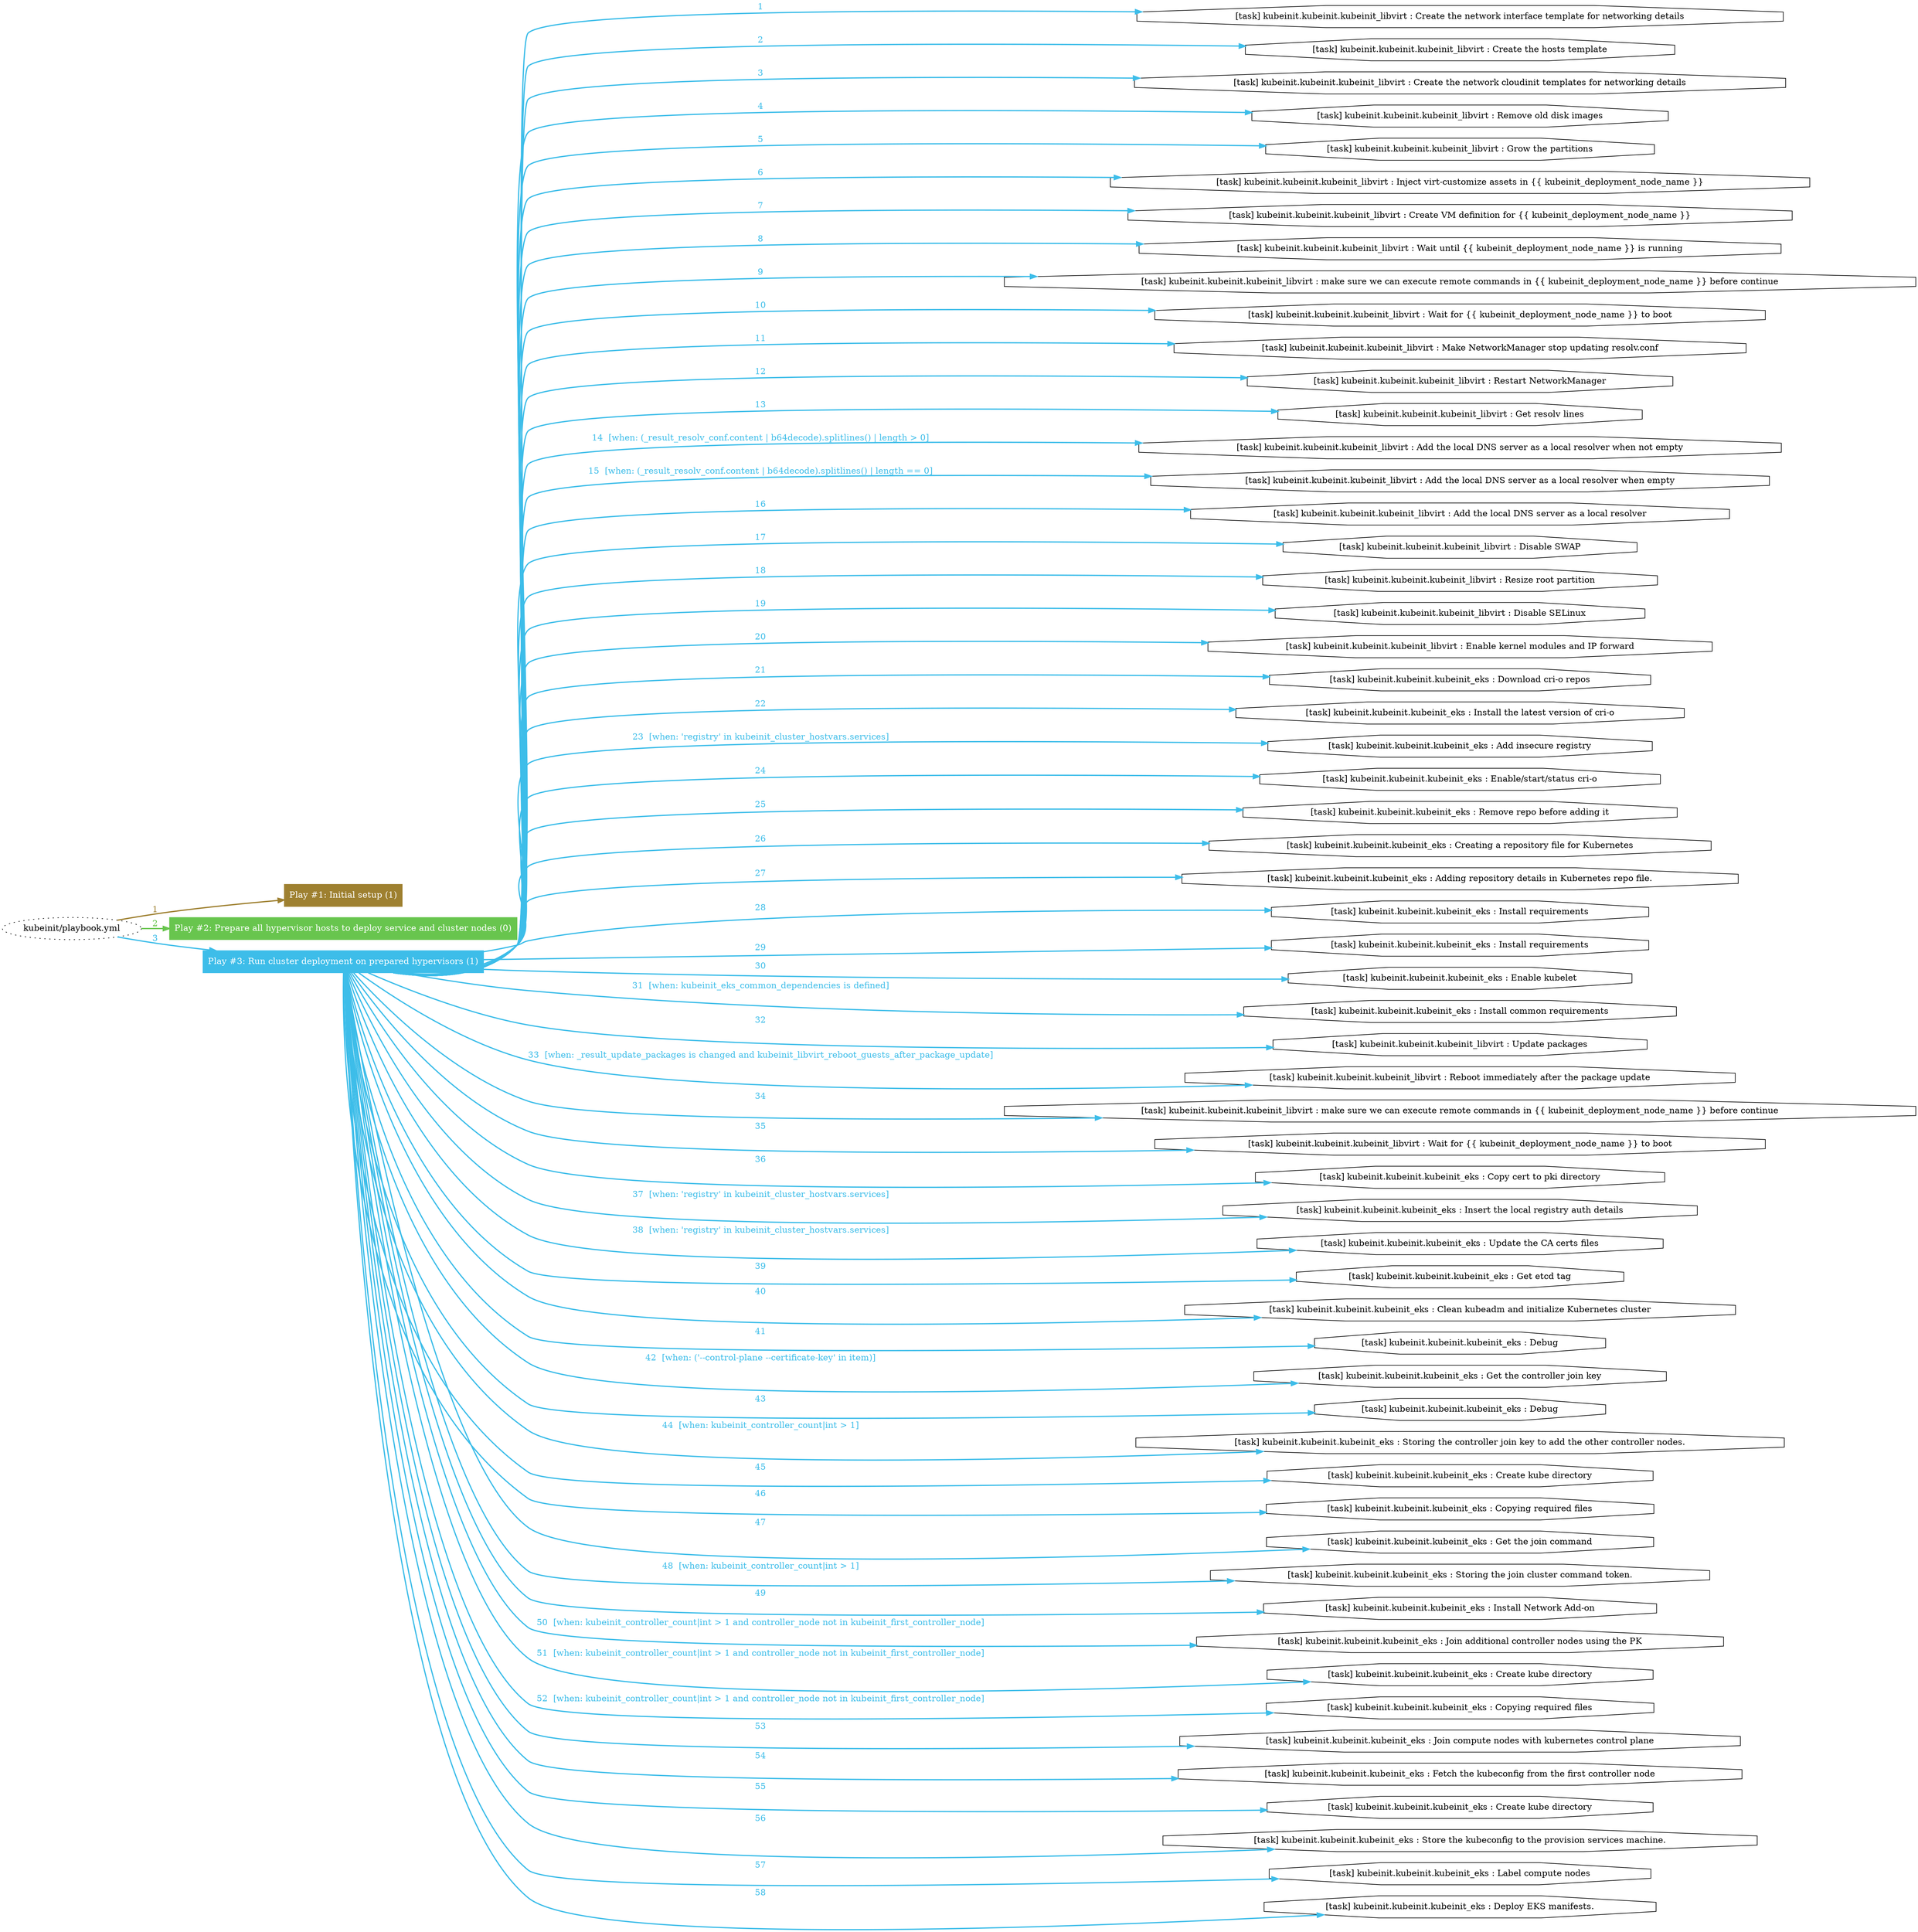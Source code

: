 digraph "kubeinit/playbook.yml "{
	graph [concentrate=true ordering=in rankdir=LR ratio=fill]
	edge [esep=5 sep=10]
	"kubeinit/playbook.yml" [id=root_node style=dotted]
	subgraph "Play #1: Initial setup (1) "{
		"Play #1: Initial setup (1)" [color="#9e8030" fontcolor="#ffffff" id="play_ee431899-fb54-4160-a08e-2430745ffbe1" shape=box style=filled tooltip=localhost]
		"kubeinit/playbook.yml" -> "Play #1: Initial setup (1)" [label=1 color="#9e8030" fontcolor="#9e8030" id="edge_4a3b5d35-c050-47e4-abf5-f589ef97cfe0" style=bold]
	}
	subgraph "Play #2: Prepare all hypervisor hosts to deploy service and cluster nodes (0) "{
		"Play #2: Prepare all hypervisor hosts to deploy service and cluster nodes (0)" [color="#68c54e" fontcolor="#ffffff" id="play_3d6d8284-946b-4c47-b6e1-9e892f2e849e" shape=box style=filled tooltip=""]
		"kubeinit/playbook.yml" -> "Play #2: Prepare all hypervisor hosts to deploy service and cluster nodes (0)" [label=2 color="#68c54e" fontcolor="#68c54e" id="edge_dbb67918-047d-467c-a819-34672be8be86" style=bold]
	}
	subgraph "Play #3: Run cluster deployment on prepared hypervisors (1) "{
		"Play #3: Run cluster deployment on prepared hypervisors (1)" [color="#3dbde9" fontcolor="#ffffff" id="play_64fe1ec6-a696-4d90-b36c-377d6a2c6f0c" shape=box style=filled tooltip=localhost]
		"kubeinit/playbook.yml" -> "Play #3: Run cluster deployment on prepared hypervisors (1)" [label=3 color="#3dbde9" fontcolor="#3dbde9" id="edge_eb1e67e5-0ec3-40f2-81ab-92929cd12f49" style=bold]
		"task_ccec7f2a-55ea-4f10-8803-d86643af1ab7" [label="[task] kubeinit.kubeinit.kubeinit_libvirt : Create the network interface template for networking details" id="task_ccec7f2a-55ea-4f10-8803-d86643af1ab7" shape=octagon tooltip="[task] kubeinit.kubeinit.kubeinit_libvirt : Create the network interface template for networking details"]
		"Play #3: Run cluster deployment on prepared hypervisors (1)" -> "task_ccec7f2a-55ea-4f10-8803-d86643af1ab7" [label=1 color="#3dbde9" fontcolor="#3dbde9" id="edge_69bea654-4933-44ca-997d-def411364fa7" style=bold]
		"task_66be8fd3-78ad-4cc9-9187-6bae42a498d1" [label="[task] kubeinit.kubeinit.kubeinit_libvirt : Create the hosts template" id="task_66be8fd3-78ad-4cc9-9187-6bae42a498d1" shape=octagon tooltip="[task] kubeinit.kubeinit.kubeinit_libvirt : Create the hosts template"]
		"Play #3: Run cluster deployment on prepared hypervisors (1)" -> "task_66be8fd3-78ad-4cc9-9187-6bae42a498d1" [label=2 color="#3dbde9" fontcolor="#3dbde9" id="edge_bda5d296-9081-4921-bc8f-f4a485b590f4" style=bold]
		"task_e321e443-21da-4d09-bb67-0548fbfc447f" [label="[task] kubeinit.kubeinit.kubeinit_libvirt : Create the network cloudinit templates for networking details" id="task_e321e443-21da-4d09-bb67-0548fbfc447f" shape=octagon tooltip="[task] kubeinit.kubeinit.kubeinit_libvirt : Create the network cloudinit templates for networking details"]
		"Play #3: Run cluster deployment on prepared hypervisors (1)" -> "task_e321e443-21da-4d09-bb67-0548fbfc447f" [label=3 color="#3dbde9" fontcolor="#3dbde9" id="edge_bd2760ed-b513-4212-ab85-3f2066d7d923" style=bold]
		"task_d344de2e-eb89-443c-93fa-84a868db30e5" [label="[task] kubeinit.kubeinit.kubeinit_libvirt : Remove old disk images" id="task_d344de2e-eb89-443c-93fa-84a868db30e5" shape=octagon tooltip="[task] kubeinit.kubeinit.kubeinit_libvirt : Remove old disk images"]
		"Play #3: Run cluster deployment on prepared hypervisors (1)" -> "task_d344de2e-eb89-443c-93fa-84a868db30e5" [label=4 color="#3dbde9" fontcolor="#3dbde9" id="edge_98d11630-4fd1-46b4-8734-342c9c7bee52" style=bold]
		"task_ca9ef1df-7b4b-464b-ab35-99199262794d" [label="[task] kubeinit.kubeinit.kubeinit_libvirt : Grow the partitions" id="task_ca9ef1df-7b4b-464b-ab35-99199262794d" shape=octagon tooltip="[task] kubeinit.kubeinit.kubeinit_libvirt : Grow the partitions"]
		"Play #3: Run cluster deployment on prepared hypervisors (1)" -> "task_ca9ef1df-7b4b-464b-ab35-99199262794d" [label=5 color="#3dbde9" fontcolor="#3dbde9" id="edge_0fa88911-e924-4861-8eb3-d176ff0ed80d" style=bold]
		"task_3798217e-bc5e-476f-ad9b-ae61014a45c8" [label="[task] kubeinit.kubeinit.kubeinit_libvirt : Inject virt-customize assets in {{ kubeinit_deployment_node_name }}" id="task_3798217e-bc5e-476f-ad9b-ae61014a45c8" shape=octagon tooltip="[task] kubeinit.kubeinit.kubeinit_libvirt : Inject virt-customize assets in {{ kubeinit_deployment_node_name }}"]
		"Play #3: Run cluster deployment on prepared hypervisors (1)" -> "task_3798217e-bc5e-476f-ad9b-ae61014a45c8" [label=6 color="#3dbde9" fontcolor="#3dbde9" id="edge_477aec2a-5343-4d5e-ae66-39b5b6aad433" style=bold]
		"task_497007e0-ec79-481c-993d-2d5d23061ad0" [label="[task] kubeinit.kubeinit.kubeinit_libvirt : Create VM definition for {{ kubeinit_deployment_node_name }}" id="task_497007e0-ec79-481c-993d-2d5d23061ad0" shape=octagon tooltip="[task] kubeinit.kubeinit.kubeinit_libvirt : Create VM definition for {{ kubeinit_deployment_node_name }}"]
		"Play #3: Run cluster deployment on prepared hypervisors (1)" -> "task_497007e0-ec79-481c-993d-2d5d23061ad0" [label=7 color="#3dbde9" fontcolor="#3dbde9" id="edge_2846ca85-f67b-4bf3-a315-e03b296079f9" style=bold]
		"task_e668c05d-f642-460e-a0f2-e76068477724" [label="[task] kubeinit.kubeinit.kubeinit_libvirt : Wait until {{ kubeinit_deployment_node_name }} is running" id="task_e668c05d-f642-460e-a0f2-e76068477724" shape=octagon tooltip="[task] kubeinit.kubeinit.kubeinit_libvirt : Wait until {{ kubeinit_deployment_node_name }} is running"]
		"Play #3: Run cluster deployment on prepared hypervisors (1)" -> "task_e668c05d-f642-460e-a0f2-e76068477724" [label=8 color="#3dbde9" fontcolor="#3dbde9" id="edge_b8a7b3a2-72bb-4e89-8445-075307dbc10a" style=bold]
		"task_6b31f754-15d1-42a1-83b1-689aa37b6260" [label="[task] kubeinit.kubeinit.kubeinit_libvirt : make sure we can execute remote commands in {{ kubeinit_deployment_node_name }} before continue" id="task_6b31f754-15d1-42a1-83b1-689aa37b6260" shape=octagon tooltip="[task] kubeinit.kubeinit.kubeinit_libvirt : make sure we can execute remote commands in {{ kubeinit_deployment_node_name }} before continue"]
		"Play #3: Run cluster deployment on prepared hypervisors (1)" -> "task_6b31f754-15d1-42a1-83b1-689aa37b6260" [label=9 color="#3dbde9" fontcolor="#3dbde9" id="edge_b0dda92b-7d96-4b2f-9b8c-24ccf1ea459c" style=bold]
		"task_037641e2-e36c-4307-96c3-956bd955a3ed" [label="[task] kubeinit.kubeinit.kubeinit_libvirt : Wait for {{ kubeinit_deployment_node_name }} to boot" id="task_037641e2-e36c-4307-96c3-956bd955a3ed" shape=octagon tooltip="[task] kubeinit.kubeinit.kubeinit_libvirt : Wait for {{ kubeinit_deployment_node_name }} to boot"]
		"Play #3: Run cluster deployment on prepared hypervisors (1)" -> "task_037641e2-e36c-4307-96c3-956bd955a3ed" [label=10 color="#3dbde9" fontcolor="#3dbde9" id="edge_536a8a28-31f5-4bd6-8104-7104afb2cd30" style=bold]
		"task_ce3d73a1-5220-4435-936f-83c8f60913c9" [label="[task] kubeinit.kubeinit.kubeinit_libvirt : Make NetworkManager stop updating resolv.conf" id="task_ce3d73a1-5220-4435-936f-83c8f60913c9" shape=octagon tooltip="[task] kubeinit.kubeinit.kubeinit_libvirt : Make NetworkManager stop updating resolv.conf"]
		"Play #3: Run cluster deployment on prepared hypervisors (1)" -> "task_ce3d73a1-5220-4435-936f-83c8f60913c9" [label=11 color="#3dbde9" fontcolor="#3dbde9" id="edge_7a13371b-5911-4e1d-b931-c0e61b027f8b" style=bold]
		"task_e63f05d4-479f-4012-b43f-49bb1cb38659" [label="[task] kubeinit.kubeinit.kubeinit_libvirt : Restart NetworkManager" id="task_e63f05d4-479f-4012-b43f-49bb1cb38659" shape=octagon tooltip="[task] kubeinit.kubeinit.kubeinit_libvirt : Restart NetworkManager"]
		"Play #3: Run cluster deployment on prepared hypervisors (1)" -> "task_e63f05d4-479f-4012-b43f-49bb1cb38659" [label=12 color="#3dbde9" fontcolor="#3dbde9" id="edge_67961192-8e1c-4859-82c4-dd40868e75ae" style=bold]
		"task_5274b47d-a29e-457d-a749-36e838550c01" [label="[task] kubeinit.kubeinit.kubeinit_libvirt : Get resolv lines" id="task_5274b47d-a29e-457d-a749-36e838550c01" shape=octagon tooltip="[task] kubeinit.kubeinit.kubeinit_libvirt : Get resolv lines"]
		"Play #3: Run cluster deployment on prepared hypervisors (1)" -> "task_5274b47d-a29e-457d-a749-36e838550c01" [label=13 color="#3dbde9" fontcolor="#3dbde9" id="edge_810955c2-003b-4bcb-b36b-4113cd06cc96" style=bold]
		"task_d5270485-4d44-40d2-9f89-9d19a8fcdd56" [label="[task] kubeinit.kubeinit.kubeinit_libvirt : Add the local DNS server as a local resolver when not empty" id="task_d5270485-4d44-40d2-9f89-9d19a8fcdd56" shape=octagon tooltip="[task] kubeinit.kubeinit.kubeinit_libvirt : Add the local DNS server as a local resolver when not empty"]
		"Play #3: Run cluster deployment on prepared hypervisors (1)" -> "task_d5270485-4d44-40d2-9f89-9d19a8fcdd56" [label="14  [when: (_result_resolv_conf.content | b64decode).splitlines() | length > 0]" color="#3dbde9" fontcolor="#3dbde9" id="edge_99cd0585-f588-4196-95ad-53f6badfb6ae" style=bold]
		"task_15e4a3c1-9e10-468b-89ac-e122bc07fd8a" [label="[task] kubeinit.kubeinit.kubeinit_libvirt : Add the local DNS server as a local resolver when empty" id="task_15e4a3c1-9e10-468b-89ac-e122bc07fd8a" shape=octagon tooltip="[task] kubeinit.kubeinit.kubeinit_libvirt : Add the local DNS server as a local resolver when empty"]
		"Play #3: Run cluster deployment on prepared hypervisors (1)" -> "task_15e4a3c1-9e10-468b-89ac-e122bc07fd8a" [label="15  [when: (_result_resolv_conf.content | b64decode).splitlines() | length == 0]" color="#3dbde9" fontcolor="#3dbde9" id="edge_b200c68f-cf06-4f53-ab4c-64e38820417a" style=bold]
		"task_557337f5-b06f-4225-a5d2-955c6fb364f5" [label="[task] kubeinit.kubeinit.kubeinit_libvirt : Add the local DNS server as a local resolver" id="task_557337f5-b06f-4225-a5d2-955c6fb364f5" shape=octagon tooltip="[task] kubeinit.kubeinit.kubeinit_libvirt : Add the local DNS server as a local resolver"]
		"Play #3: Run cluster deployment on prepared hypervisors (1)" -> "task_557337f5-b06f-4225-a5d2-955c6fb364f5" [label=16 color="#3dbde9" fontcolor="#3dbde9" id="edge_ac26b7d0-7a30-4e4e-bae5-d91648d017d9" style=bold]
		"task_84facef0-a97b-48a0-b083-e375058113b3" [label="[task] kubeinit.kubeinit.kubeinit_libvirt : Disable SWAP" id="task_84facef0-a97b-48a0-b083-e375058113b3" shape=octagon tooltip="[task] kubeinit.kubeinit.kubeinit_libvirt : Disable SWAP"]
		"Play #3: Run cluster deployment on prepared hypervisors (1)" -> "task_84facef0-a97b-48a0-b083-e375058113b3" [label=17 color="#3dbde9" fontcolor="#3dbde9" id="edge_c29462d6-e884-4272-aed2-f6b2bbf777ce" style=bold]
		"task_97fc5dbc-7a91-4024-9b7f-7b94262de709" [label="[task] kubeinit.kubeinit.kubeinit_libvirt : Resize root partition" id="task_97fc5dbc-7a91-4024-9b7f-7b94262de709" shape=octagon tooltip="[task] kubeinit.kubeinit.kubeinit_libvirt : Resize root partition"]
		"Play #3: Run cluster deployment on prepared hypervisors (1)" -> "task_97fc5dbc-7a91-4024-9b7f-7b94262de709" [label=18 color="#3dbde9" fontcolor="#3dbde9" id="edge_7ddfe026-2658-4b57-b9b6-cb072a54f6cc" style=bold]
		"task_16b3f5c9-efd2-44f0-b65c-e8eece3bfbc6" [label="[task] kubeinit.kubeinit.kubeinit_libvirt : Disable SELinux" id="task_16b3f5c9-efd2-44f0-b65c-e8eece3bfbc6" shape=octagon tooltip="[task] kubeinit.kubeinit.kubeinit_libvirt : Disable SELinux"]
		"Play #3: Run cluster deployment on prepared hypervisors (1)" -> "task_16b3f5c9-efd2-44f0-b65c-e8eece3bfbc6" [label=19 color="#3dbde9" fontcolor="#3dbde9" id="edge_e979bafd-7e29-4b50-bebe-9e5bd1ed0284" style=bold]
		"task_862b4212-f727-4395-8b2e-6cb9c119d4f9" [label="[task] kubeinit.kubeinit.kubeinit_libvirt : Enable kernel modules and IP forward" id="task_862b4212-f727-4395-8b2e-6cb9c119d4f9" shape=octagon tooltip="[task] kubeinit.kubeinit.kubeinit_libvirt : Enable kernel modules and IP forward"]
		"Play #3: Run cluster deployment on prepared hypervisors (1)" -> "task_862b4212-f727-4395-8b2e-6cb9c119d4f9" [label=20 color="#3dbde9" fontcolor="#3dbde9" id="edge_78291bc0-9cee-422c-ac11-93cb40c3cab2" style=bold]
		"task_8144ab3e-5ea8-47af-ab8b-7bf44d99b572" [label="[task] kubeinit.kubeinit.kubeinit_eks : Download cri-o repos" id="task_8144ab3e-5ea8-47af-ab8b-7bf44d99b572" shape=octagon tooltip="[task] kubeinit.kubeinit.kubeinit_eks : Download cri-o repos"]
		"Play #3: Run cluster deployment on prepared hypervisors (1)" -> "task_8144ab3e-5ea8-47af-ab8b-7bf44d99b572" [label=21 color="#3dbde9" fontcolor="#3dbde9" id="edge_72575571-477b-46e1-998b-5e178cf6ee72" style=bold]
		"task_cab6244b-54c6-4d0d-9062-8551c88b23eb" [label="[task] kubeinit.kubeinit.kubeinit_eks : Install the latest version of cri-o" id="task_cab6244b-54c6-4d0d-9062-8551c88b23eb" shape=octagon tooltip="[task] kubeinit.kubeinit.kubeinit_eks : Install the latest version of cri-o"]
		"Play #3: Run cluster deployment on prepared hypervisors (1)" -> "task_cab6244b-54c6-4d0d-9062-8551c88b23eb" [label=22 color="#3dbde9" fontcolor="#3dbde9" id="edge_9048b73d-e454-47c0-862d-ab0d8b05b1fe" style=bold]
		"task_62c1b09f-0ead-4ede-b716-a84a594e5d68" [label="[task] kubeinit.kubeinit.kubeinit_eks : Add insecure registry" id="task_62c1b09f-0ead-4ede-b716-a84a594e5d68" shape=octagon tooltip="[task] kubeinit.kubeinit.kubeinit_eks : Add insecure registry"]
		"Play #3: Run cluster deployment on prepared hypervisors (1)" -> "task_62c1b09f-0ead-4ede-b716-a84a594e5d68" [label="23  [when: 'registry' in kubeinit_cluster_hostvars.services]" color="#3dbde9" fontcolor="#3dbde9" id="edge_ecc78af4-bf4d-42bc-ad36-4f411b859b7a" style=bold]
		"task_1b2fad9d-9e14-47e1-941f-1dc6f4a5f7e0" [label="[task] kubeinit.kubeinit.kubeinit_eks : Enable/start/status cri-o" id="task_1b2fad9d-9e14-47e1-941f-1dc6f4a5f7e0" shape=octagon tooltip="[task] kubeinit.kubeinit.kubeinit_eks : Enable/start/status cri-o"]
		"Play #3: Run cluster deployment on prepared hypervisors (1)" -> "task_1b2fad9d-9e14-47e1-941f-1dc6f4a5f7e0" [label=24 color="#3dbde9" fontcolor="#3dbde9" id="edge_e6a7b090-8ee9-43f3-992f-b022c5cd82f7" style=bold]
		"task_cfe2995e-3843-4f43-bf54-cf64e1d5fbb0" [label="[task] kubeinit.kubeinit.kubeinit_eks : Remove repo before adding it" id="task_cfe2995e-3843-4f43-bf54-cf64e1d5fbb0" shape=octagon tooltip="[task] kubeinit.kubeinit.kubeinit_eks : Remove repo before adding it"]
		"Play #3: Run cluster deployment on prepared hypervisors (1)" -> "task_cfe2995e-3843-4f43-bf54-cf64e1d5fbb0" [label=25 color="#3dbde9" fontcolor="#3dbde9" id="edge_755ea200-38e1-4bad-b616-1b9b39550bd7" style=bold]
		"task_5b3f2856-affc-49ce-a6ca-c1625759af64" [label="[task] kubeinit.kubeinit.kubeinit_eks : Creating a repository file for Kubernetes" id="task_5b3f2856-affc-49ce-a6ca-c1625759af64" shape=octagon tooltip="[task] kubeinit.kubeinit.kubeinit_eks : Creating a repository file for Kubernetes"]
		"Play #3: Run cluster deployment on prepared hypervisors (1)" -> "task_5b3f2856-affc-49ce-a6ca-c1625759af64" [label=26 color="#3dbde9" fontcolor="#3dbde9" id="edge_95d868b9-14bd-432e-806d-a4e924898bc7" style=bold]
		"task_14ccf308-2d62-4750-8eb3-111a5b767ecf" [label="[task] kubeinit.kubeinit.kubeinit_eks : Adding repository details in Kubernetes repo file." id="task_14ccf308-2d62-4750-8eb3-111a5b767ecf" shape=octagon tooltip="[task] kubeinit.kubeinit.kubeinit_eks : Adding repository details in Kubernetes repo file."]
		"Play #3: Run cluster deployment on prepared hypervisors (1)" -> "task_14ccf308-2d62-4750-8eb3-111a5b767ecf" [label=27 color="#3dbde9" fontcolor="#3dbde9" id="edge_d68a4d1b-fa2e-415e-b9e2-d03df08ca5f0" style=bold]
		"task_410715cc-a30c-4e3c-bd3c-bf3f75fd91b7" [label="[task] kubeinit.kubeinit.kubeinit_eks : Install requirements" id="task_410715cc-a30c-4e3c-bd3c-bf3f75fd91b7" shape=octagon tooltip="[task] kubeinit.kubeinit.kubeinit_eks : Install requirements"]
		"Play #3: Run cluster deployment on prepared hypervisors (1)" -> "task_410715cc-a30c-4e3c-bd3c-bf3f75fd91b7" [label=28 color="#3dbde9" fontcolor="#3dbde9" id="edge_1251acdc-1ddc-4000-82b7-bfa92633e3cb" style=bold]
		"task_4c62e47e-d13a-4ffc-90ac-d4412ad1cbf5" [label="[task] kubeinit.kubeinit.kubeinit_eks : Install requirements" id="task_4c62e47e-d13a-4ffc-90ac-d4412ad1cbf5" shape=octagon tooltip="[task] kubeinit.kubeinit.kubeinit_eks : Install requirements"]
		"Play #3: Run cluster deployment on prepared hypervisors (1)" -> "task_4c62e47e-d13a-4ffc-90ac-d4412ad1cbf5" [label=29 color="#3dbde9" fontcolor="#3dbde9" id="edge_4d6b91db-72e7-41e2-8e8b-e392997b1cfe" style=bold]
		"task_0ba9b313-760b-4301-afed-4c6e05c252ea" [label="[task] kubeinit.kubeinit.kubeinit_eks : Enable kubelet" id="task_0ba9b313-760b-4301-afed-4c6e05c252ea" shape=octagon tooltip="[task] kubeinit.kubeinit.kubeinit_eks : Enable kubelet"]
		"Play #3: Run cluster deployment on prepared hypervisors (1)" -> "task_0ba9b313-760b-4301-afed-4c6e05c252ea" [label=30 color="#3dbde9" fontcolor="#3dbde9" id="edge_6f63b2fe-9f80-4f43-9faf-414756a3f5d9" style=bold]
		"task_b421ce12-068d-4bae-b9ae-1f9a95e4c6e8" [label="[task] kubeinit.kubeinit.kubeinit_eks : Install common requirements" id="task_b421ce12-068d-4bae-b9ae-1f9a95e4c6e8" shape=octagon tooltip="[task] kubeinit.kubeinit.kubeinit_eks : Install common requirements"]
		"Play #3: Run cluster deployment on prepared hypervisors (1)" -> "task_b421ce12-068d-4bae-b9ae-1f9a95e4c6e8" [label="31  [when: kubeinit_eks_common_dependencies is defined]" color="#3dbde9" fontcolor="#3dbde9" id="edge_670d7810-a06c-4c3c-b631-599451d9404b" style=bold]
		"task_a0f5fd11-1c17-46d7-97cf-1bd7fdef7172" [label="[task] kubeinit.kubeinit.kubeinit_libvirt : Update packages" id="task_a0f5fd11-1c17-46d7-97cf-1bd7fdef7172" shape=octagon tooltip="[task] kubeinit.kubeinit.kubeinit_libvirt : Update packages"]
		"Play #3: Run cluster deployment on prepared hypervisors (1)" -> "task_a0f5fd11-1c17-46d7-97cf-1bd7fdef7172" [label=32 color="#3dbde9" fontcolor="#3dbde9" id="edge_c5249156-b0ba-4812-ab48-5cecf108f038" style=bold]
		"task_1347fb5c-95d9-4590-99e6-36c71c9eb5fc" [label="[task] kubeinit.kubeinit.kubeinit_libvirt : Reboot immediately after the package update" id="task_1347fb5c-95d9-4590-99e6-36c71c9eb5fc" shape=octagon tooltip="[task] kubeinit.kubeinit.kubeinit_libvirt : Reboot immediately after the package update"]
		"Play #3: Run cluster deployment on prepared hypervisors (1)" -> "task_1347fb5c-95d9-4590-99e6-36c71c9eb5fc" [label="33  [when: _result_update_packages is changed and kubeinit_libvirt_reboot_guests_after_package_update]" color="#3dbde9" fontcolor="#3dbde9" id="edge_11a5c8cc-59e9-4c8c-bd44-787f4f893bcf" style=bold]
		"task_92f98260-1d44-4127-b8a5-5c5b1d0e98fc" [label="[task] kubeinit.kubeinit.kubeinit_libvirt : make sure we can execute remote commands in {{ kubeinit_deployment_node_name }} before continue" id="task_92f98260-1d44-4127-b8a5-5c5b1d0e98fc" shape=octagon tooltip="[task] kubeinit.kubeinit.kubeinit_libvirt : make sure we can execute remote commands in {{ kubeinit_deployment_node_name }} before continue"]
		"Play #3: Run cluster deployment on prepared hypervisors (1)" -> "task_92f98260-1d44-4127-b8a5-5c5b1d0e98fc" [label=34 color="#3dbde9" fontcolor="#3dbde9" id="edge_1c0f8442-b29b-47ab-975d-f52d711b84fb" style=bold]
		"task_111ff6e4-aecb-4846-bfff-41e1dc987c16" [label="[task] kubeinit.kubeinit.kubeinit_libvirt : Wait for {{ kubeinit_deployment_node_name }} to boot" id="task_111ff6e4-aecb-4846-bfff-41e1dc987c16" shape=octagon tooltip="[task] kubeinit.kubeinit.kubeinit_libvirt : Wait for {{ kubeinit_deployment_node_name }} to boot"]
		"Play #3: Run cluster deployment on prepared hypervisors (1)" -> "task_111ff6e4-aecb-4846-bfff-41e1dc987c16" [label=35 color="#3dbde9" fontcolor="#3dbde9" id="edge_349cbe6f-f2de-4437-9d57-1c33e2468cae" style=bold]
		"task_33551bf1-1112-40b4-99f5-529857bb33b6" [label="[task] kubeinit.kubeinit.kubeinit_eks : Copy cert to pki directory" id="task_33551bf1-1112-40b4-99f5-529857bb33b6" shape=octagon tooltip="[task] kubeinit.kubeinit.kubeinit_eks : Copy cert to pki directory"]
		"Play #3: Run cluster deployment on prepared hypervisors (1)" -> "task_33551bf1-1112-40b4-99f5-529857bb33b6" [label=36 color="#3dbde9" fontcolor="#3dbde9" id="edge_a27f039b-8604-42fe-a4c8-f290bc97f6b1" style=bold]
		"task_71bbf600-e27c-4cdb-9c5e-e9ae735f2c84" [label="[task] kubeinit.kubeinit.kubeinit_eks : Insert the local registry auth details" id="task_71bbf600-e27c-4cdb-9c5e-e9ae735f2c84" shape=octagon tooltip="[task] kubeinit.kubeinit.kubeinit_eks : Insert the local registry auth details"]
		"Play #3: Run cluster deployment on prepared hypervisors (1)" -> "task_71bbf600-e27c-4cdb-9c5e-e9ae735f2c84" [label="37  [when: 'registry' in kubeinit_cluster_hostvars.services]" color="#3dbde9" fontcolor="#3dbde9" id="edge_686d15cd-1ddc-4e55-81d9-1f8548914e9c" style=bold]
		"task_6ec68c55-1ac1-4579-98ff-bc730b3ee2c4" [label="[task] kubeinit.kubeinit.kubeinit_eks : Update the CA certs files" id="task_6ec68c55-1ac1-4579-98ff-bc730b3ee2c4" shape=octagon tooltip="[task] kubeinit.kubeinit.kubeinit_eks : Update the CA certs files"]
		"Play #3: Run cluster deployment on prepared hypervisors (1)" -> "task_6ec68c55-1ac1-4579-98ff-bc730b3ee2c4" [label="38  [when: 'registry' in kubeinit_cluster_hostvars.services]" color="#3dbde9" fontcolor="#3dbde9" id="edge_5577e369-f3c5-4137-966a-a6e37e2b9d26" style=bold]
		"task_f4ac5360-6fe7-458a-8b06-6c7857cf69dc" [label="[task] kubeinit.kubeinit.kubeinit_eks : Get etcd tag" id="task_f4ac5360-6fe7-458a-8b06-6c7857cf69dc" shape=octagon tooltip="[task] kubeinit.kubeinit.kubeinit_eks : Get etcd tag"]
		"Play #3: Run cluster deployment on prepared hypervisors (1)" -> "task_f4ac5360-6fe7-458a-8b06-6c7857cf69dc" [label=39 color="#3dbde9" fontcolor="#3dbde9" id="edge_89d2e6ba-acea-4bb4-8010-b8a13de8ee74" style=bold]
		"task_5814d289-a169-489b-87ef-c79e3b01dde9" [label="[task] kubeinit.kubeinit.kubeinit_eks : Clean kubeadm and initialize Kubernetes cluster" id="task_5814d289-a169-489b-87ef-c79e3b01dde9" shape=octagon tooltip="[task] kubeinit.kubeinit.kubeinit_eks : Clean kubeadm and initialize Kubernetes cluster"]
		"Play #3: Run cluster deployment on prepared hypervisors (1)" -> "task_5814d289-a169-489b-87ef-c79e3b01dde9" [label=40 color="#3dbde9" fontcolor="#3dbde9" id="edge_d9a1f39d-8cc2-47c2-af80-950a6d29d33a" style=bold]
		"task_5ce687f0-fe3e-4b53-923c-c92b6e3ce176" [label="[task] kubeinit.kubeinit.kubeinit_eks : Debug" id="task_5ce687f0-fe3e-4b53-923c-c92b6e3ce176" shape=octagon tooltip="[task] kubeinit.kubeinit.kubeinit_eks : Debug"]
		"Play #3: Run cluster deployment on prepared hypervisors (1)" -> "task_5ce687f0-fe3e-4b53-923c-c92b6e3ce176" [label=41 color="#3dbde9" fontcolor="#3dbde9" id="edge_41d8d186-8121-4549-84c8-59ead6bd3f28" style=bold]
		"task_2a135616-8e41-4022-836a-9e12e1121422" [label="[task] kubeinit.kubeinit.kubeinit_eks : Get the controller join key" id="task_2a135616-8e41-4022-836a-9e12e1121422" shape=octagon tooltip="[task] kubeinit.kubeinit.kubeinit_eks : Get the controller join key"]
		"Play #3: Run cluster deployment on prepared hypervisors (1)" -> "task_2a135616-8e41-4022-836a-9e12e1121422" [label="42  [when: ('--control-plane --certificate-key' in item)]" color="#3dbde9" fontcolor="#3dbde9" id="edge_303ae88f-000e-481b-a169-2c8d0f1d70d9" style=bold]
		"task_6e9d8066-3e0a-4c27-aed6-010452519bce" [label="[task] kubeinit.kubeinit.kubeinit_eks : Debug" id="task_6e9d8066-3e0a-4c27-aed6-010452519bce" shape=octagon tooltip="[task] kubeinit.kubeinit.kubeinit_eks : Debug"]
		"Play #3: Run cluster deployment on prepared hypervisors (1)" -> "task_6e9d8066-3e0a-4c27-aed6-010452519bce" [label=43 color="#3dbde9" fontcolor="#3dbde9" id="edge_dac25bb5-b2b1-48ae-9a09-756fa9be523c" style=bold]
		"task_70867c9f-341d-401c-bbef-30825e5036ae" [label="[task] kubeinit.kubeinit.kubeinit_eks : Storing the controller join key to add the other controller nodes." id="task_70867c9f-341d-401c-bbef-30825e5036ae" shape=octagon tooltip="[task] kubeinit.kubeinit.kubeinit_eks : Storing the controller join key to add the other controller nodes."]
		"Play #3: Run cluster deployment on prepared hypervisors (1)" -> "task_70867c9f-341d-401c-bbef-30825e5036ae" [label="44  [when: kubeinit_controller_count|int > 1]" color="#3dbde9" fontcolor="#3dbde9" id="edge_cb306b93-cf04-4a37-8bd2-c5b718488567" style=bold]
		"task_380f64f3-3f90-49a2-a4ea-9b73f98aecf0" [label="[task] kubeinit.kubeinit.kubeinit_eks : Create kube directory" id="task_380f64f3-3f90-49a2-a4ea-9b73f98aecf0" shape=octagon tooltip="[task] kubeinit.kubeinit.kubeinit_eks : Create kube directory"]
		"Play #3: Run cluster deployment on prepared hypervisors (1)" -> "task_380f64f3-3f90-49a2-a4ea-9b73f98aecf0" [label=45 color="#3dbde9" fontcolor="#3dbde9" id="edge_558cb5be-0313-4142-a7cb-d7a1a7890ff1" style=bold]
		"task_d7d71bff-6e84-4e04-9240-219522aa96bf" [label="[task] kubeinit.kubeinit.kubeinit_eks : Copying required files" id="task_d7d71bff-6e84-4e04-9240-219522aa96bf" shape=octagon tooltip="[task] kubeinit.kubeinit.kubeinit_eks : Copying required files"]
		"Play #3: Run cluster deployment on prepared hypervisors (1)" -> "task_d7d71bff-6e84-4e04-9240-219522aa96bf" [label=46 color="#3dbde9" fontcolor="#3dbde9" id="edge_b50b8bac-ac70-4179-ba43-165e1c730a1b" style=bold]
		"task_206c258b-1fdc-44e7-8599-3e25faa3b4d4" [label="[task] kubeinit.kubeinit.kubeinit_eks : Get the join command" id="task_206c258b-1fdc-44e7-8599-3e25faa3b4d4" shape=octagon tooltip="[task] kubeinit.kubeinit.kubeinit_eks : Get the join command"]
		"Play #3: Run cluster deployment on prepared hypervisors (1)" -> "task_206c258b-1fdc-44e7-8599-3e25faa3b4d4" [label=47 color="#3dbde9" fontcolor="#3dbde9" id="edge_4560abde-50cd-4b43-8445-bb5a8ca26bc9" style=bold]
		"task_1945294e-6337-407e-8a61-099f9e1a8687" [label="[task] kubeinit.kubeinit.kubeinit_eks : Storing the join cluster command token." id="task_1945294e-6337-407e-8a61-099f9e1a8687" shape=octagon tooltip="[task] kubeinit.kubeinit.kubeinit_eks : Storing the join cluster command token."]
		"Play #3: Run cluster deployment on prepared hypervisors (1)" -> "task_1945294e-6337-407e-8a61-099f9e1a8687" [label="48  [when: kubeinit_controller_count|int > 1]" color="#3dbde9" fontcolor="#3dbde9" id="edge_f70d842b-d071-4e05-b008-f565a7b79d23" style=bold]
		"task_4647a9d4-cf64-4b86-a7ca-ebeb71d200ab" [label="[task] kubeinit.kubeinit.kubeinit_eks : Install Network Add-on" id="task_4647a9d4-cf64-4b86-a7ca-ebeb71d200ab" shape=octagon tooltip="[task] kubeinit.kubeinit.kubeinit_eks : Install Network Add-on"]
		"Play #3: Run cluster deployment on prepared hypervisors (1)" -> "task_4647a9d4-cf64-4b86-a7ca-ebeb71d200ab" [label=49 color="#3dbde9" fontcolor="#3dbde9" id="edge_644624c6-beeb-4b66-add2-6dadff482197" style=bold]
		"task_e50efd8c-ef4a-447d-a87c-1a3e3415a06d" [label="[task] kubeinit.kubeinit.kubeinit_eks : Join additional controller nodes using the PK" id="task_e50efd8c-ef4a-447d-a87c-1a3e3415a06d" shape=octagon tooltip="[task] kubeinit.kubeinit.kubeinit_eks : Join additional controller nodes using the PK"]
		"Play #3: Run cluster deployment on prepared hypervisors (1)" -> "task_e50efd8c-ef4a-447d-a87c-1a3e3415a06d" [label="50  [when: kubeinit_controller_count|int > 1 and controller_node not in kubeinit_first_controller_node]" color="#3dbde9" fontcolor="#3dbde9" id="edge_6251114e-981e-4ac0-9635-ec8e8dc0061c" style=bold]
		"task_ca7db4bc-da77-4e9b-88ce-6e24ddbd9b8b" [label="[task] kubeinit.kubeinit.kubeinit_eks : Create kube directory" id="task_ca7db4bc-da77-4e9b-88ce-6e24ddbd9b8b" shape=octagon tooltip="[task] kubeinit.kubeinit.kubeinit_eks : Create kube directory"]
		"Play #3: Run cluster deployment on prepared hypervisors (1)" -> "task_ca7db4bc-da77-4e9b-88ce-6e24ddbd9b8b" [label="51  [when: kubeinit_controller_count|int > 1 and controller_node not in kubeinit_first_controller_node]" color="#3dbde9" fontcolor="#3dbde9" id="edge_7289af09-35f0-48ae-819e-8d63eec957c7" style=bold]
		"task_f4546afb-2360-4816-9646-85f2cb0f3399" [label="[task] kubeinit.kubeinit.kubeinit_eks : Copying required files" id="task_f4546afb-2360-4816-9646-85f2cb0f3399" shape=octagon tooltip="[task] kubeinit.kubeinit.kubeinit_eks : Copying required files"]
		"Play #3: Run cluster deployment on prepared hypervisors (1)" -> "task_f4546afb-2360-4816-9646-85f2cb0f3399" [label="52  [when: kubeinit_controller_count|int > 1 and controller_node not in kubeinit_first_controller_node]" color="#3dbde9" fontcolor="#3dbde9" id="edge_83db64b4-b476-491e-bffa-ec2c2e497c72" style=bold]
		"task_040fade7-da13-4e01-afc5-52dd34a00c70" [label="[task] kubeinit.kubeinit.kubeinit_eks : Join compute nodes with kubernetes control plane" id="task_040fade7-da13-4e01-afc5-52dd34a00c70" shape=octagon tooltip="[task] kubeinit.kubeinit.kubeinit_eks : Join compute nodes with kubernetes control plane"]
		"Play #3: Run cluster deployment on prepared hypervisors (1)" -> "task_040fade7-da13-4e01-afc5-52dd34a00c70" [label=53 color="#3dbde9" fontcolor="#3dbde9" id="edge_1caefb12-bbdb-4dab-a296-401641f5df2f" style=bold]
		"task_b479ffd2-dec6-4ef3-a170-16dd3c8f4f7e" [label="[task] kubeinit.kubeinit.kubeinit_eks : Fetch the kubeconfig from the first controller node" id="task_b479ffd2-dec6-4ef3-a170-16dd3c8f4f7e" shape=octagon tooltip="[task] kubeinit.kubeinit.kubeinit_eks : Fetch the kubeconfig from the first controller node"]
		"Play #3: Run cluster deployment on prepared hypervisors (1)" -> "task_b479ffd2-dec6-4ef3-a170-16dd3c8f4f7e" [label=54 color="#3dbde9" fontcolor="#3dbde9" id="edge_38b9090b-8b94-4e25-9faa-803f82201ab8" style=bold]
		"task_3eec6ede-f118-417e-8d0f-680f48ca50f9" [label="[task] kubeinit.kubeinit.kubeinit_eks : Create kube directory" id="task_3eec6ede-f118-417e-8d0f-680f48ca50f9" shape=octagon tooltip="[task] kubeinit.kubeinit.kubeinit_eks : Create kube directory"]
		"Play #3: Run cluster deployment on prepared hypervisors (1)" -> "task_3eec6ede-f118-417e-8d0f-680f48ca50f9" [label=55 color="#3dbde9" fontcolor="#3dbde9" id="edge_d9cee815-ea66-45d7-9fe6-f01f8ce8e00f" style=bold]
		"task_3706f226-2c23-4b62-97f8-87a38f009a53" [label="[task] kubeinit.kubeinit.kubeinit_eks : Store the kubeconfig to the provision services machine." id="task_3706f226-2c23-4b62-97f8-87a38f009a53" shape=octagon tooltip="[task] kubeinit.kubeinit.kubeinit_eks : Store the kubeconfig to the provision services machine."]
		"Play #3: Run cluster deployment on prepared hypervisors (1)" -> "task_3706f226-2c23-4b62-97f8-87a38f009a53" [label=56 color="#3dbde9" fontcolor="#3dbde9" id="edge_5f162836-528f-4268-9cce-c0159bb389fb" style=bold]
		"task_d494bcd2-64a2-416c-92ac-6858862d7ac8" [label="[task] kubeinit.kubeinit.kubeinit_eks : Label compute nodes" id="task_d494bcd2-64a2-416c-92ac-6858862d7ac8" shape=octagon tooltip="[task] kubeinit.kubeinit.kubeinit_eks : Label compute nodes"]
		"Play #3: Run cluster deployment on prepared hypervisors (1)" -> "task_d494bcd2-64a2-416c-92ac-6858862d7ac8" [label=57 color="#3dbde9" fontcolor="#3dbde9" id="edge_f8a599ae-aba0-436c-872e-0b2ab61c0da8" style=bold]
		"task_d455e473-aec4-452a-87d3-f7c080893075" [label="[task] kubeinit.kubeinit.kubeinit_eks : Deploy EKS manifests." id="task_d455e473-aec4-452a-87d3-f7c080893075" shape=octagon tooltip="[task] kubeinit.kubeinit.kubeinit_eks : Deploy EKS manifests."]
		"Play #3: Run cluster deployment on prepared hypervisors (1)" -> "task_d455e473-aec4-452a-87d3-f7c080893075" [label=58 color="#3dbde9" fontcolor="#3dbde9" id="edge_9455b322-ca3c-45f3-800d-04736ba16146" style=bold]
	}
}
